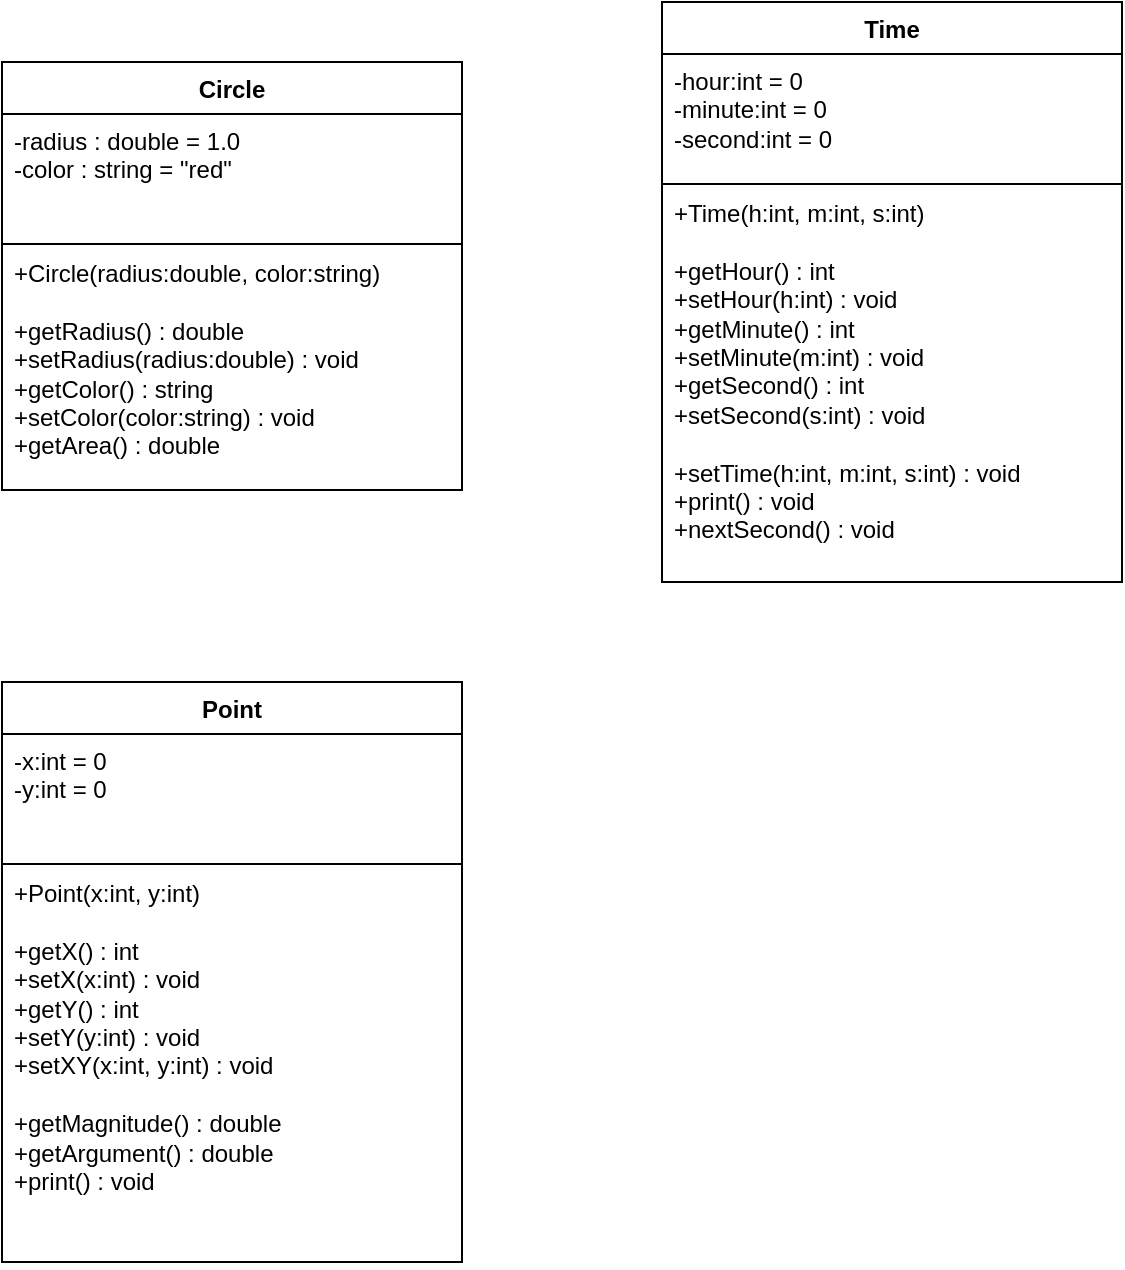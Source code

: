 <mxfile version="21.0.10" type="github">
  <diagram name="페이지-1" id="ZDlk74cAkCYiNa4a_GV9">
    <mxGraphModel dx="706" dy="777" grid="1" gridSize="10" guides="1" tooltips="1" connect="1" arrows="1" fold="1" page="1" pageScale="1" pageWidth="827" pageHeight="1169" math="0" shadow="0">
      <root>
        <mxCell id="0" />
        <mxCell id="1" parent="0" />
        <mxCell id="RoqaeS-hEFQxHn4rY8xm-1" value="Circle" style="swimlane;fontStyle=1;align=center;verticalAlign=top;childLayout=stackLayout;horizontal=1;startSize=26;horizontalStack=0;resizeParent=1;resizeParentMax=0;resizeLast=0;collapsible=1;marginBottom=0;whiteSpace=wrap;html=1;" vertex="1" parent="1">
          <mxGeometry x="40" y="40" width="230" height="214" as="geometry" />
        </mxCell>
        <mxCell id="RoqaeS-hEFQxHn4rY8xm-2" value="-radius : double = 1.0&lt;br&gt;-color : string = &quot;red&quot;" style="text;strokeColor=none;fillColor=none;align=left;verticalAlign=top;spacingLeft=4;spacingRight=4;overflow=hidden;rotatable=0;points=[[0,0.5],[1,0.5]];portConstraint=eastwest;whiteSpace=wrap;html=1;" vertex="1" parent="RoqaeS-hEFQxHn4rY8xm-1">
          <mxGeometry y="26" width="230" height="64" as="geometry" />
        </mxCell>
        <mxCell id="RoqaeS-hEFQxHn4rY8xm-3" value="" style="line;strokeWidth=1;fillColor=none;align=left;verticalAlign=middle;spacingTop=-1;spacingLeft=3;spacingRight=3;rotatable=0;labelPosition=right;points=[];portConstraint=eastwest;strokeColor=inherit;" vertex="1" parent="RoqaeS-hEFQxHn4rY8xm-1">
          <mxGeometry y="90" width="230" height="2" as="geometry" />
        </mxCell>
        <mxCell id="RoqaeS-hEFQxHn4rY8xm-4" value="+Circle(radius:double, color:string)&lt;br&gt;&lt;br&gt;+getRadius() : double&lt;br&gt;+setRadius(radius:double) : void&amp;nbsp;&lt;br&gt;+getColor() : string&lt;br&gt;+setColor(color:string) : void&lt;br&gt;+getArea() : double" style="text;strokeColor=none;fillColor=none;align=left;verticalAlign=top;spacingLeft=4;spacingRight=4;overflow=hidden;rotatable=0;points=[[0,0.5],[1,0.5]];portConstraint=eastwest;whiteSpace=wrap;html=1;" vertex="1" parent="RoqaeS-hEFQxHn4rY8xm-1">
          <mxGeometry y="92" width="230" height="122" as="geometry" />
        </mxCell>
        <mxCell id="RoqaeS-hEFQxHn4rY8xm-5" value="Time" style="swimlane;fontStyle=1;align=center;verticalAlign=top;childLayout=stackLayout;horizontal=1;startSize=26;horizontalStack=0;resizeParent=1;resizeParentMax=0;resizeLast=0;collapsible=1;marginBottom=0;whiteSpace=wrap;html=1;" vertex="1" parent="1">
          <mxGeometry x="370" y="10" width="230" height="290" as="geometry" />
        </mxCell>
        <mxCell id="RoqaeS-hEFQxHn4rY8xm-6" value="-hour:int = 0&lt;br&gt;-minute:int = 0&lt;br&gt;-second:int = 0" style="text;strokeColor=none;fillColor=none;align=left;verticalAlign=top;spacingLeft=4;spacingRight=4;overflow=hidden;rotatable=0;points=[[0,0.5],[1,0.5]];portConstraint=eastwest;whiteSpace=wrap;html=1;" vertex="1" parent="RoqaeS-hEFQxHn4rY8xm-5">
          <mxGeometry y="26" width="230" height="64" as="geometry" />
        </mxCell>
        <mxCell id="RoqaeS-hEFQxHn4rY8xm-7" value="" style="line;strokeWidth=1;fillColor=none;align=left;verticalAlign=middle;spacingTop=-1;spacingLeft=3;spacingRight=3;rotatable=0;labelPosition=right;points=[];portConstraint=eastwest;strokeColor=inherit;" vertex="1" parent="RoqaeS-hEFQxHn4rY8xm-5">
          <mxGeometry y="90" width="230" height="2" as="geometry" />
        </mxCell>
        <mxCell id="RoqaeS-hEFQxHn4rY8xm-8" value="+Time(h:int, m:int, s:int)&lt;br&gt;&lt;br&gt;+getHour() : int&lt;br&gt;+setHour(h:int) : void&lt;br&gt;+getMinute() : int&lt;br&gt;+setMinute(m:int) : void&lt;br&gt;+getSecond() : int&lt;br&gt;+setSecond(s:int) : void&lt;br&gt;&lt;br&gt;+setTime(h:int, m:int, s:int) : void&lt;br&gt;+print() : void&lt;br&gt;+nextSecond() : void" style="text;strokeColor=none;fillColor=none;align=left;verticalAlign=top;spacingLeft=4;spacingRight=4;overflow=hidden;rotatable=0;points=[[0,0.5],[1,0.5]];portConstraint=eastwest;whiteSpace=wrap;html=1;" vertex="1" parent="RoqaeS-hEFQxHn4rY8xm-5">
          <mxGeometry y="92" width="230" height="198" as="geometry" />
        </mxCell>
        <mxCell id="RoqaeS-hEFQxHn4rY8xm-16" value="Point" style="swimlane;fontStyle=1;align=center;verticalAlign=top;childLayout=stackLayout;horizontal=1;startSize=26;horizontalStack=0;resizeParent=1;resizeParentMax=0;resizeLast=0;collapsible=1;marginBottom=0;whiteSpace=wrap;html=1;" vertex="1" parent="1">
          <mxGeometry x="40" y="350" width="230" height="290" as="geometry" />
        </mxCell>
        <mxCell id="RoqaeS-hEFQxHn4rY8xm-17" value="-x:int = 0&lt;br&gt;-y:int = 0" style="text;strokeColor=none;fillColor=none;align=left;verticalAlign=top;spacingLeft=4;spacingRight=4;overflow=hidden;rotatable=0;points=[[0,0.5],[1,0.5]];portConstraint=eastwest;whiteSpace=wrap;html=1;" vertex="1" parent="RoqaeS-hEFQxHn4rY8xm-16">
          <mxGeometry y="26" width="230" height="64" as="geometry" />
        </mxCell>
        <mxCell id="RoqaeS-hEFQxHn4rY8xm-18" value="" style="line;strokeWidth=1;fillColor=none;align=left;verticalAlign=middle;spacingTop=-1;spacingLeft=3;spacingRight=3;rotatable=0;labelPosition=right;points=[];portConstraint=eastwest;strokeColor=inherit;" vertex="1" parent="RoqaeS-hEFQxHn4rY8xm-16">
          <mxGeometry y="90" width="230" height="2" as="geometry" />
        </mxCell>
        <mxCell id="RoqaeS-hEFQxHn4rY8xm-19" value="+Point(x:int, y:int)&lt;br&gt;&lt;br&gt;+getX() : int&lt;br&gt;+setX(x:int) : void&lt;br&gt;+getY() : int&lt;br&gt;+setY(y:int) : void&lt;br&gt;+setXY(x:int, y:int) : void&lt;br&gt;&lt;br&gt;+getMagnitude() : double&lt;br&gt;+getArgument() : double&lt;br&gt;+print() : void" style="text;strokeColor=none;fillColor=none;align=left;verticalAlign=top;spacingLeft=4;spacingRight=4;overflow=hidden;rotatable=0;points=[[0,0.5],[1,0.5]];portConstraint=eastwest;whiteSpace=wrap;html=1;" vertex="1" parent="RoqaeS-hEFQxHn4rY8xm-16">
          <mxGeometry y="92" width="230" height="198" as="geometry" />
        </mxCell>
      </root>
    </mxGraphModel>
  </diagram>
</mxfile>
